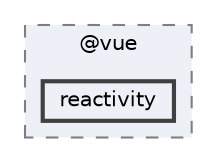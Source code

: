 digraph "node_modules/@vue/reactivity"
{
 // LATEX_PDF_SIZE
  bgcolor="transparent";
  edge [fontname=Helvetica,fontsize=10,labelfontname=Helvetica,labelfontsize=10];
  node [fontname=Helvetica,fontsize=10,shape=box,height=0.2,width=0.4];
  compound=true
  subgraph clusterdir_a9b48ad778f17f7a089cea8ce2a4d126 {
    graph [ bgcolor="#edf0f7", pencolor="grey50", label="@vue", fontname=Helvetica,fontsize=10 style="filled,dashed", URL="dir_a9b48ad778f17f7a089cea8ce2a4d126.html",tooltip=""]
  dir_96dee7352ae5ce8abff445f936df0c04 [label="reactivity", fillcolor="#edf0f7", color="grey25", style="filled,bold", URL="dir_96dee7352ae5ce8abff445f936df0c04.html",tooltip=""];
  }
}

